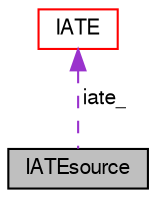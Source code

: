 digraph "IATEsource"
{
  bgcolor="transparent";
  edge [fontname="FreeSans",fontsize="10",labelfontname="FreeSans",labelfontsize="10"];
  node [fontname="FreeSans",fontsize="10",shape=record];
  Node5 [label="IATEsource",height=0.2,width=0.4,color="black", fillcolor="grey75", style="filled", fontcolor="black"];
  Node6 -> Node5 [dir="back",color="darkorchid3",fontsize="10",style="dashed",label=" iate_" ,fontname="FreeSans"];
  Node6 [label="IATE",height=0.2,width=0.4,color="red",URL="$a32342.html",tooltip="IATE (Interfacial Area Transport Equation) bubble diameter model. "];
}
